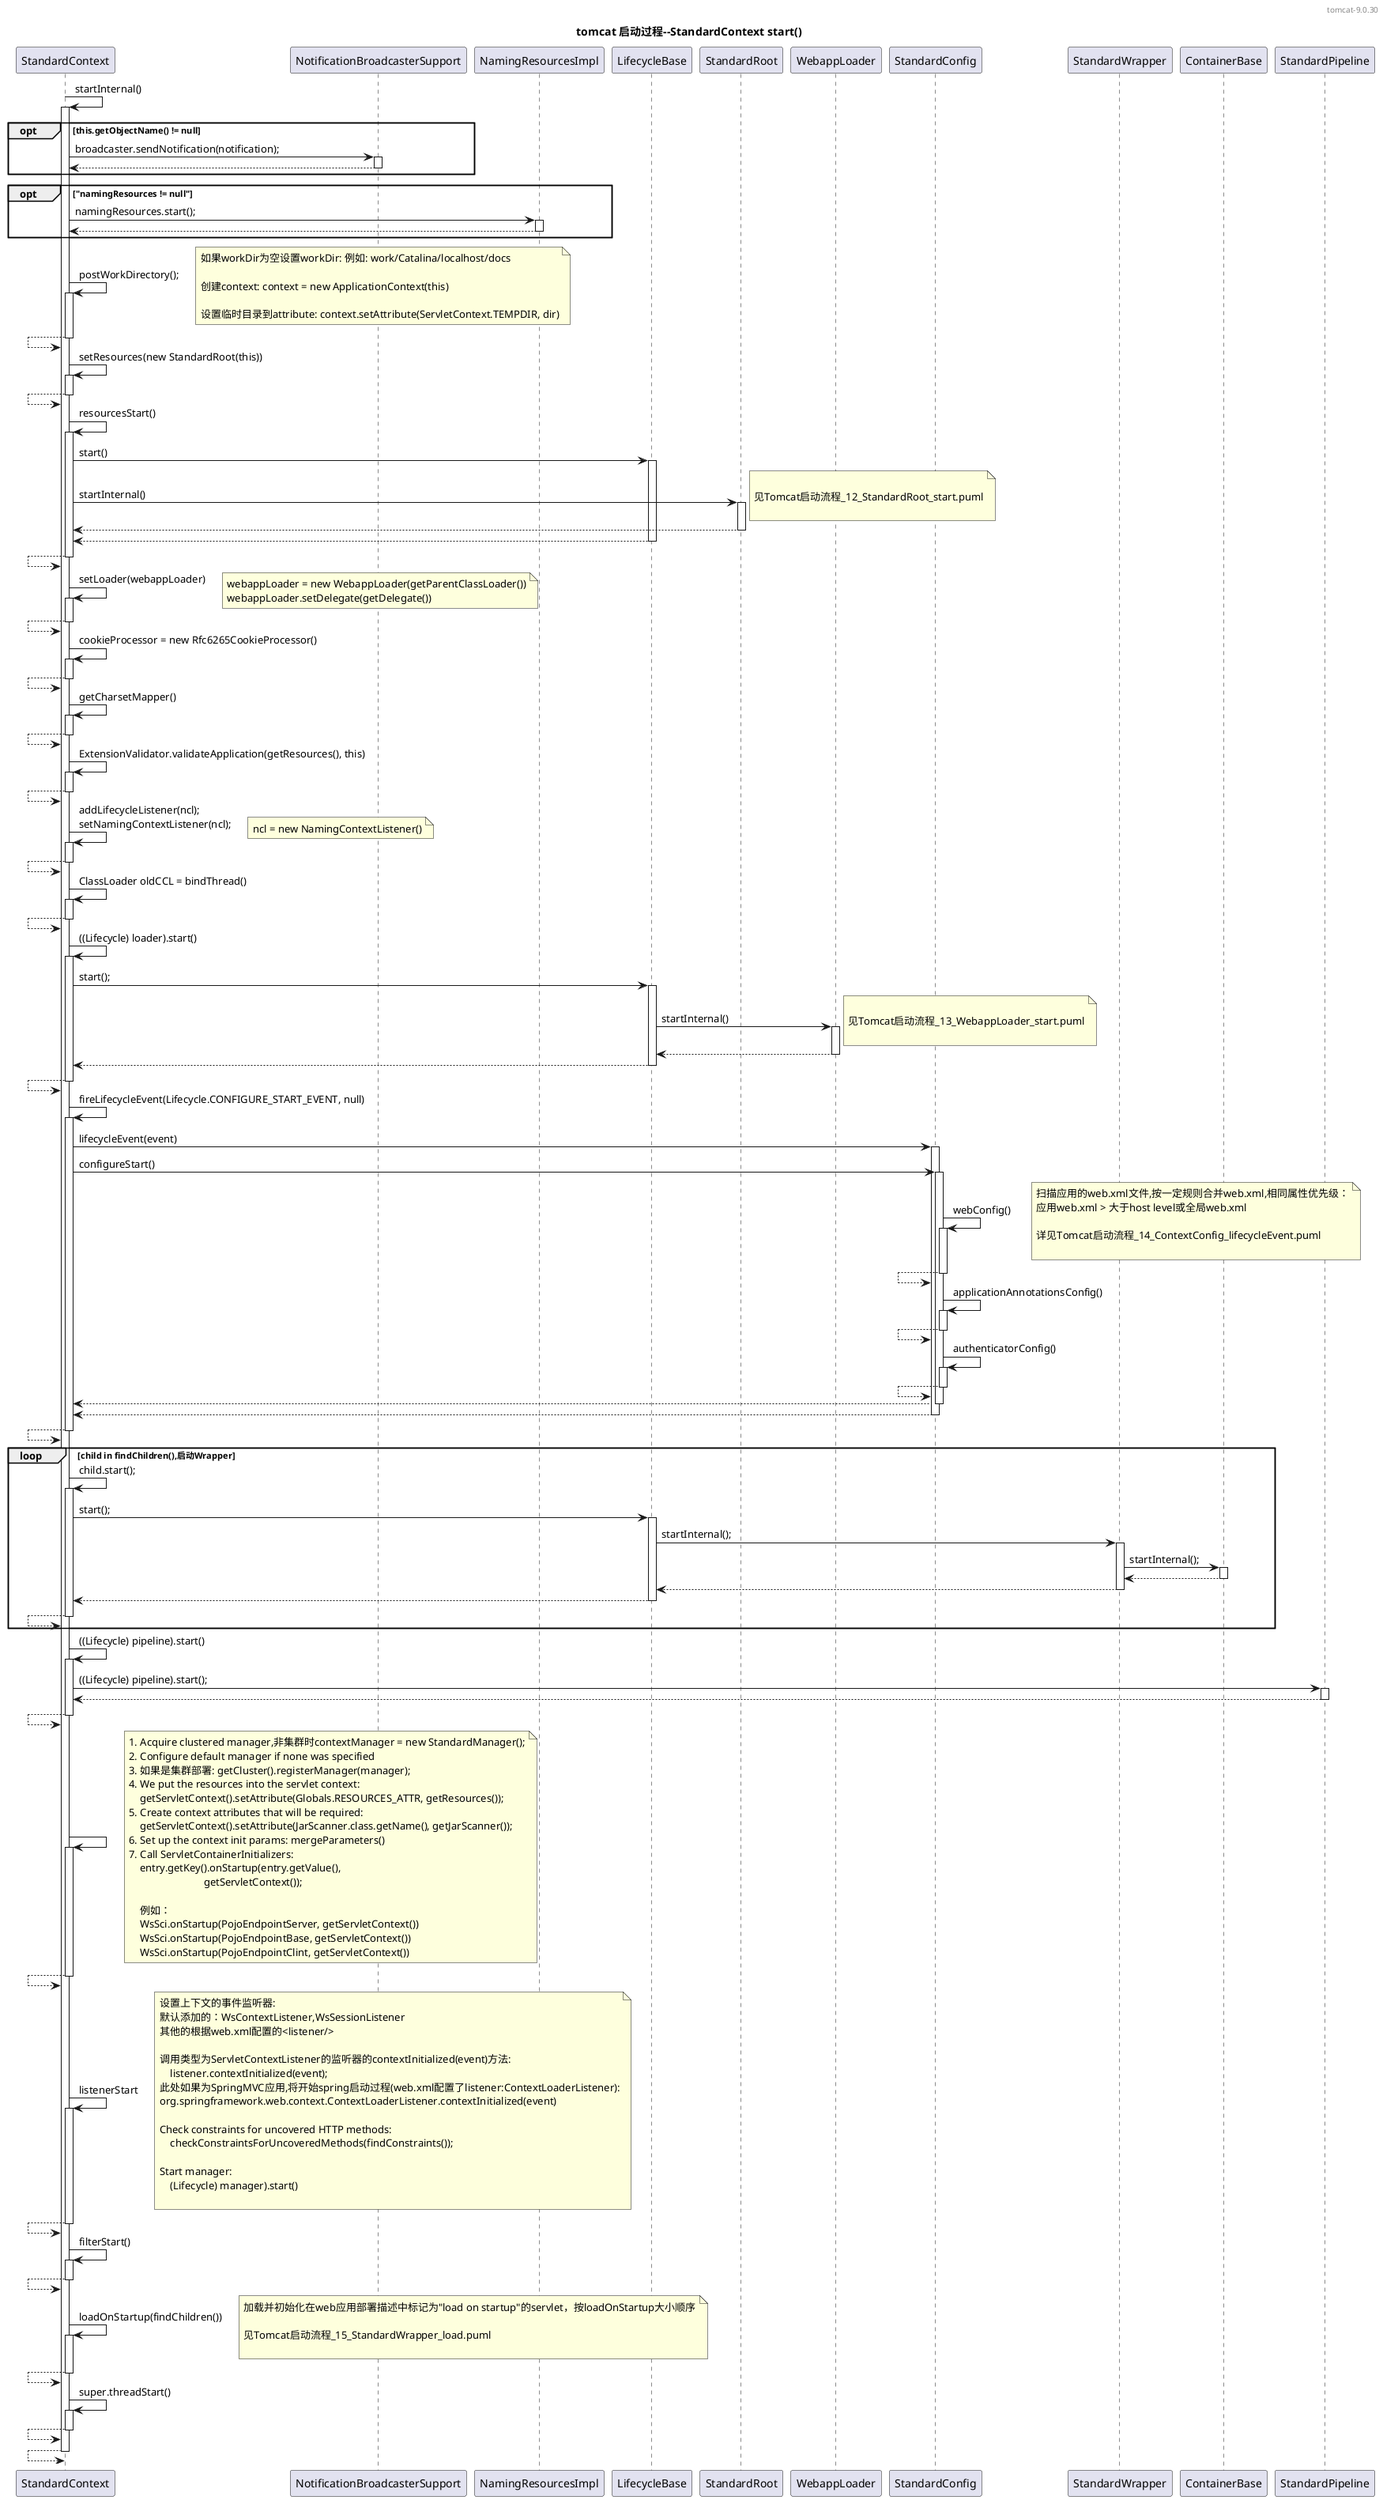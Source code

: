 @startuml

header tomcat-9.0.30

title tomcat 启动过程--StandardContext start()

StandardContext -> StandardContext++: startInternal()
    opt this.getObjectName() != null
    StandardContext -> NotificationBroadcasterSupport++: broadcaster.sendNotification(notification);
    StandardContext <-- NotificationBroadcasterSupport--
    end opt

    opt "namingResources != null"
    StandardContext -> NamingResourcesImpl++: namingResources.start();
    StandardContext <-- NamingResourcesImpl--
    end opt

    StandardContext -> StandardContext++: postWorkDirectory();
    note right
    如果workDir为空设置workDir: 例如: work/Catalina/localhost/docs

    创建context: context = new ApplicationContext(this)

    设置临时目录到attribute: context.setAttribute(ServletContext.TEMPDIR, dir)
    end note
    StandardContext <-- StandardContext--

    StandardContext -> StandardContext++: setResources(new StandardRoot(this))
    StandardContext <-- StandardContext--

    StandardContext -> StandardContext++: resourcesStart()
        StandardContext -> LifecycleBase++: start()
            StandardContext -> StandardRoot++: startInternal()
            note right

            见Tomcat启动流程_12_StandardRoot_start.puml

            end note
            StandardContext <-- StandardRoot--
        StandardContext <-- LifecycleBase--
    StandardContext <-- StandardContext--

    StandardContext -> StandardContext++: setLoader(webappLoader)
    note right
    webappLoader = new WebappLoader(getParentClassLoader())
    webappLoader.setDelegate(getDelegate())
    end note
    StandardContext <-- StandardContext--

    StandardContext -> StandardContext++: cookieProcessor = new Rfc6265CookieProcessor()
    StandardContext <-- StandardContext--

    StandardContext -> StandardContext++: getCharsetMapper()
    StandardContext <-- StandardContext--

    StandardContext -> StandardContext++:  ExtensionValidator.validateApplication(getResources(), this)
    StandardContext <-- StandardContext--

    StandardContext -> StandardContext++:  addLifecycleListener(ncl);\nsetNamingContextListener(ncl);
    note right
    ncl = new NamingContextListener()
    end note
    StandardContext <-- StandardContext--

    StandardContext -> StandardContext++: ClassLoader oldCCL = bindThread()
    StandardContext <-- StandardContext--

    StandardContext -> StandardContext++: ((Lifecycle) loader).start()
        StandardContext -> LifecycleBase++: start();
            LifecycleBase -> WebappLoader++: startInternal()
            note right

            见Tomcat启动流程_13_WebappLoader_start.puml

            end note
            LifecycleBase <-- WebappLoader--
        StandardContext <-- LifecycleBase--
    StandardContext <-- StandardContext--

    StandardContext -> StandardContext++: fireLifecycleEvent(Lifecycle.CONFIGURE_START_EVENT, null)
        StandardContext -> StandardConfig++: lifecycleEvent(event)
            StandardContext -> StandardConfig++: configureStart()
                StandardConfig -> StandardConfig++: webConfig()
                note right
                扫描应用的web.xml文件,按一定规则合并web.xml,相同属性优先级：
                应用web.xml > 大于host level或全局web.xml

                详见Tomcat启动流程_14_ContextConfig_lifecycleEvent.puml

                end note
                StandardConfig <-- StandardConfig--

                StandardConfig -> StandardConfig++: applicationAnnotationsConfig()
                StandardConfig <-- StandardConfig--

                StandardConfig -> StandardConfig++: authenticatorConfig()
                StandardConfig <-- StandardConfig--
            StandardContext <-- StandardConfig--
        StandardContext <-- StandardConfig--
    StandardContext <-- StandardContext--

    loop child in findChildren(),启动Wrapper
    StandardContext -> StandardContext++: child.start();
        StandardContext -> LifecycleBase++: start();
            LifecycleBase -> StandardWrapper++: startInternal();
                StandardWrapper -> ContainerBase++: startInternal();
                StandardWrapper <-- ContainerBase--
            LifecycleBase <-- StandardWrapper--
        StandardContext <-- LifecycleBase--
    StandardContext <-- StandardContext--
    end loop

    StandardContext -> StandardContext++: ((Lifecycle) pipeline).start()
        StandardContext -> StandardPipeline++:  ((Lifecycle) pipeline).start();
        StandardContext <-- StandardPipeline--
    StandardContext <-- StandardContext--

    StandardContext -> StandardContext++
    note right
    1. Acquire clustered manager,非集群时contextManager = new StandardManager();
    2. Configure default manager if none was specified
    3. 如果是集群部署: getCluster().registerManager(manager);
    4. We put the resources into the servlet context:
        getServletContext().setAttribute(Globals.RESOURCES_ATTR, getResources());
    5. Create context attributes that will be required:
        getServletContext().setAttribute(JarScanner.class.getName(), getJarScanner());
    6. Set up the context init params: mergeParameters()
    7. Call ServletContainerInitializers:
        entry.getKey().onStartup(entry.getValue(),
                                getServletContext());

        例如：
        WsSci.onStartup(PojoEndpointServer, getServletContext())
        WsSci.onStartup(PojoEndpointBase, getServletContext())
        WsSci.onStartup(PojoEndpointClint, getServletContext())
    end note
    StandardContext <-- StandardContext--

    StandardContext -> StandardContext++: listenerStart
    note right
    设置上下文的事件监听器:
    默认添加的：WsContextListener,WsSessionListener
    其他的根据web.xml配置的<listener/>

    调用类型为ServletContextListener的监听器的contextInitialized(event)方法:
        listener.contextInitialized(event);
    此处如果为SpringMVC应用,将开始spring启动过程(web.xml配置了listener:ContextLoaderListener):
    org.springframework.web.context.ContextLoaderListener.contextInitialized(event)

    Check constraints for uncovered HTTP methods:
        checkConstraintsForUncoveredMethods(findConstraints());

    Start manager:
        (Lifecycle) manager).start()

    end note
    StandardContext <-- StandardContext--

    StandardContext -> StandardContext++: filterStart()
    StandardContext <-- StandardContext--

    StandardContext -> StandardContext++: loadOnStartup(findChildren())
    note right
    加载并初始化在web应用部署描述中标记为"load on startup"的servlet，按loadOnStartup大小顺序

    见Tomcat启动流程_15_StandardWrapper_load.puml

    end note
    StandardContext <-- StandardContext--

    StandardContext -> StandardContext++: super.threadStart()
    StandardContext <-- StandardContext--



StandardContext <-- StandardContext--


@enduml